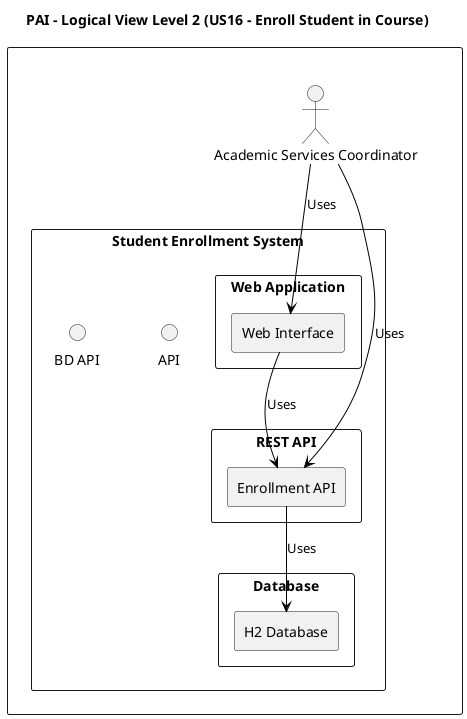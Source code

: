 @startuml

skinparam componentStyle rectangle
skinparam ArrowColor black
skinparam defaultTextAlignment center

title "PAI - Logical View Level 2 (US16 - Enroll Student in Course)"

rectangle " " {
    actor "Academic Services Coordinator" as ASC
    
    rectangle "Student Enrollment System" {
        interface "API" as API
        interface "BD API" as BDAPI
        
        rectangle "Web Application" {
            component "Web Interface" as WebUI
        }
        
        rectangle "REST API" {
            component "Enrollment API" as EnrollmentAPI
        }
        
        rectangle "Database" {
            component "H2 Database" as DB
        }
    }
}

ASC -down-> WebUI : Uses
ASC -down-> EnrollmentAPI : Uses
WebUI -down-> EnrollmentAPI : Uses
EnrollmentAPI -down-> DB : Uses

@enduml 